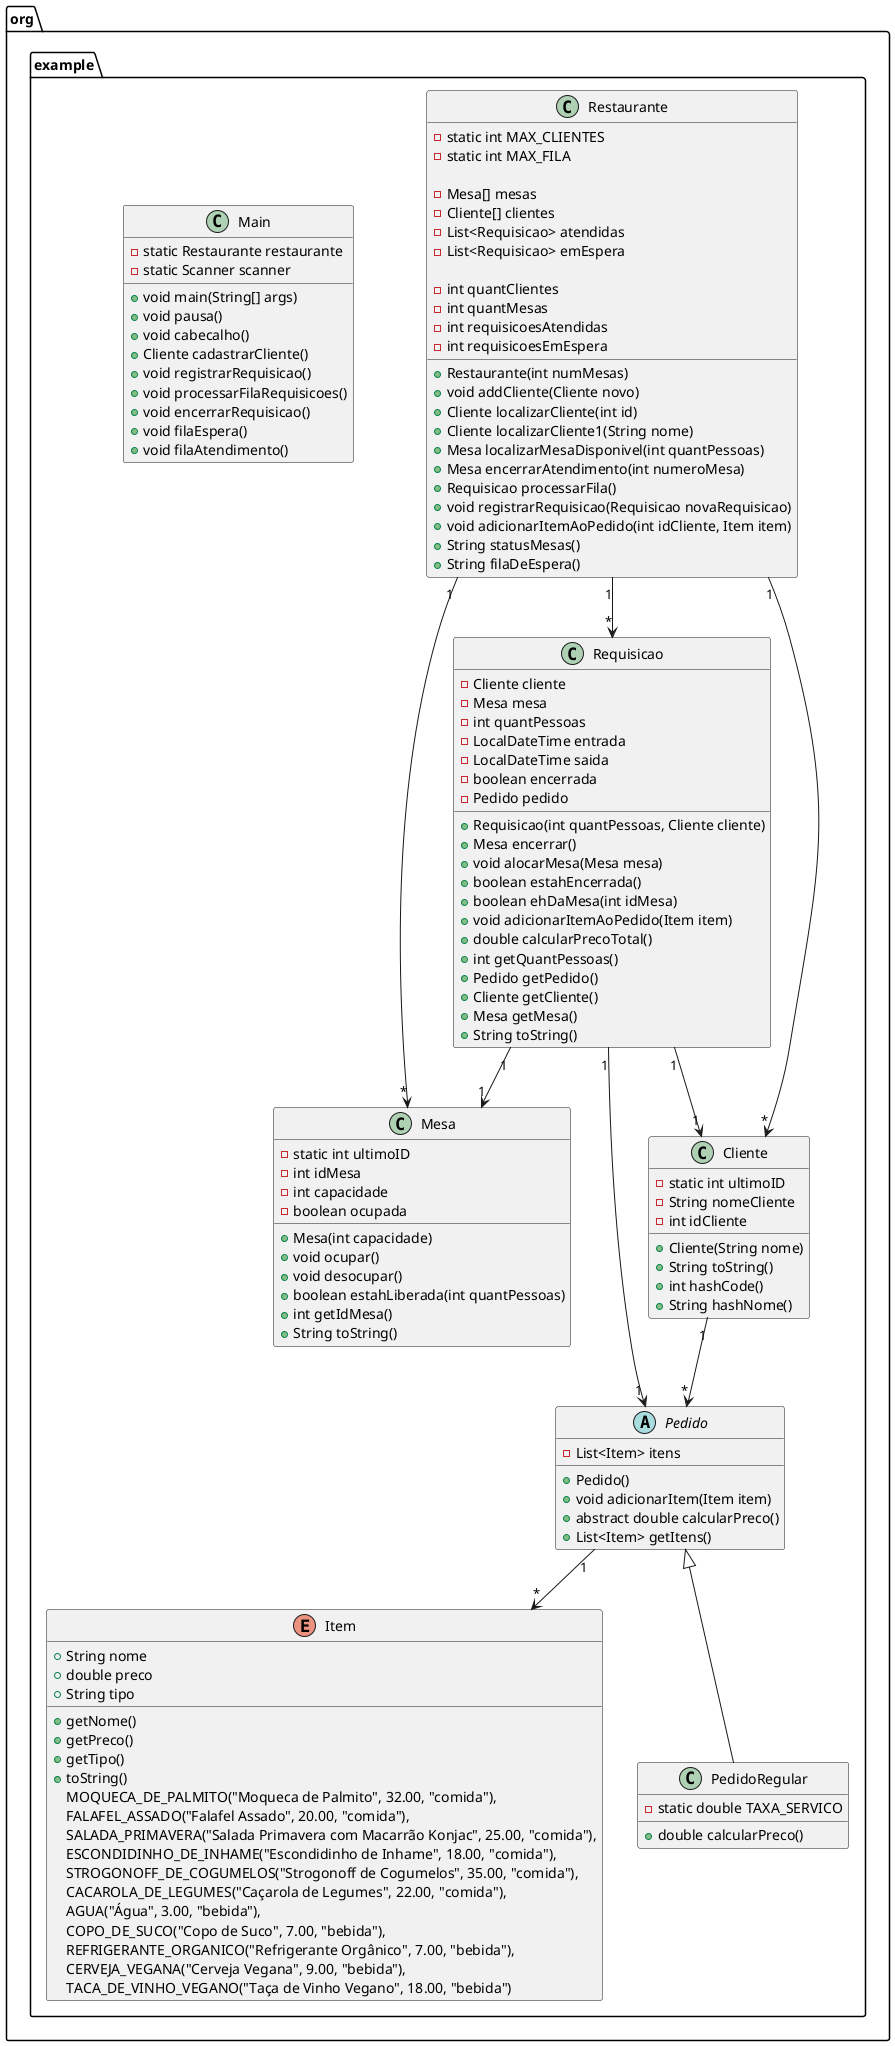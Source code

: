 @startuml
package org.example {

  class Cliente {
    - static int ultimoID
    - String nomeCliente
    - int idCliente

    + Cliente(String nome)
    + String toString()
    + int hashCode()
    + String hashNome()
  }

  class Mesa {
    - static int ultimoID
    - int idMesa
    - int capacidade
    - boolean ocupada

    + Mesa(int capacidade)
    + void ocupar()
    + void desocupar()
    + boolean estahLiberada(int quantPessoas)
    + int getIdMesa()
    + String toString()
  }

  class Item {
    + String nome
    + double preco
    + String tipo

    + getNome()
    + getPreco()
    + getTipo()
    + toString()
  }

  enum Item {
    MOQUECA_DE_PALMITO("Moqueca de Palmito", 32.00, "comida"),
    FALAFEL_ASSADO("Falafel Assado", 20.00, "comida"),
    SALADA_PRIMAVERA("Salada Primavera com Macarrão Konjac", 25.00, "comida"),
    ESCONDIDINHO_DE_INHAME("Escondidinho de Inhame", 18.00, "comida"),
    STROGONOFF_DE_COGUMELOS("Strogonoff de Cogumelos", 35.00, "comida"),
    CACAROLA_DE_LEGUMES("Caçarola de Legumes", 22.00, "comida"),
    AGUA("Água", 3.00, "bebida"),
    COPO_DE_SUCO("Copo de Suco", 7.00, "bebida"),
    REFRIGERANTE_ORGANICO("Refrigerante Orgânico", 7.00, "bebida"),
    CERVEJA_VEGANA("Cerveja Vegana", 9.00, "bebida"),
    TACA_DE_VINHO_VEGANO("Taça de Vinho Vegano", 18.00, "bebida")
  }

  abstract class Pedido {
    - List<Item> itens

    + Pedido()
    + void adicionarItem(Item item)
    + abstract double calcularPreco()
    + List<Item> getItens()
  }

  class PedidoRegular extends Pedido {
    - static double TAXA_SERVICO

    + double calcularPreco()
  }

  class Requisicao {
    - Cliente cliente
    - Mesa mesa
    - int quantPessoas
    - LocalDateTime entrada
    - LocalDateTime saida
    - boolean encerrada
    - Pedido pedido

    + Requisicao(int quantPessoas, Cliente cliente)
    + Mesa encerrar()
    + void alocarMesa(Mesa mesa)
    + boolean estahEncerrada()
    + boolean ehDaMesa(int idMesa)
    + void adicionarItemAoPedido(Item item)
    + double calcularPrecoTotal()
    + int getQuantPessoas()
    + Pedido getPedido()
    + Cliente getCliente()
    + Mesa getMesa()
    + String toString()
  }

  class Restaurante {
    - static int MAX_CLIENTES
    - static int MAX_FILA

    - Mesa[] mesas
    - Cliente[] clientes
    - List<Requisicao> atendidas
    - List<Requisicao> emEspera

    - int quantClientes
    - int quantMesas
    - int requisicoesAtendidas
    - int requisicoesEmEspera

    + Restaurante(int numMesas)
    + void addCliente(Cliente novo)
    + Cliente localizarCliente(int id)
    + Cliente localizarCliente1(String nome)
    + Mesa localizarMesaDisponivel(int quantPessoas)
    + Mesa encerrarAtendimento(int numeroMesa)
    + Requisicao processarFila()
    + void registrarRequisicao(Requisicao novaRequisicao)
    + void adicionarItemAoPedido(int idCliente, Item item)
    + String statusMesas()
    + String filaDeEspera()
  }

  class Main {
    - static Restaurante restaurante
    - static Scanner scanner

    + void main(String[] args)
    + void pausa()
    + void cabecalho()
    + Cliente cadastrarCliente()
    + void registrarRequisicao()
    + void processarFilaRequisicoes()
    + void encerrarRequisicao()
    + void filaEspera()
    + void filaAtendimento()
  }

  Cliente "1" --> "*" Pedido
  Pedido "1" --> "*" Item
  Restaurante "1" --> "*" Cliente
  Restaurante "1" --> "*" Mesa
  Restaurante "1" --> "*" Requisicao
  Requisicao "1" --> "1" Cliente
  Requisicao "1" --> "1" Mesa
  Requisicao "1" --> "1" Pedido
}
@enduml
